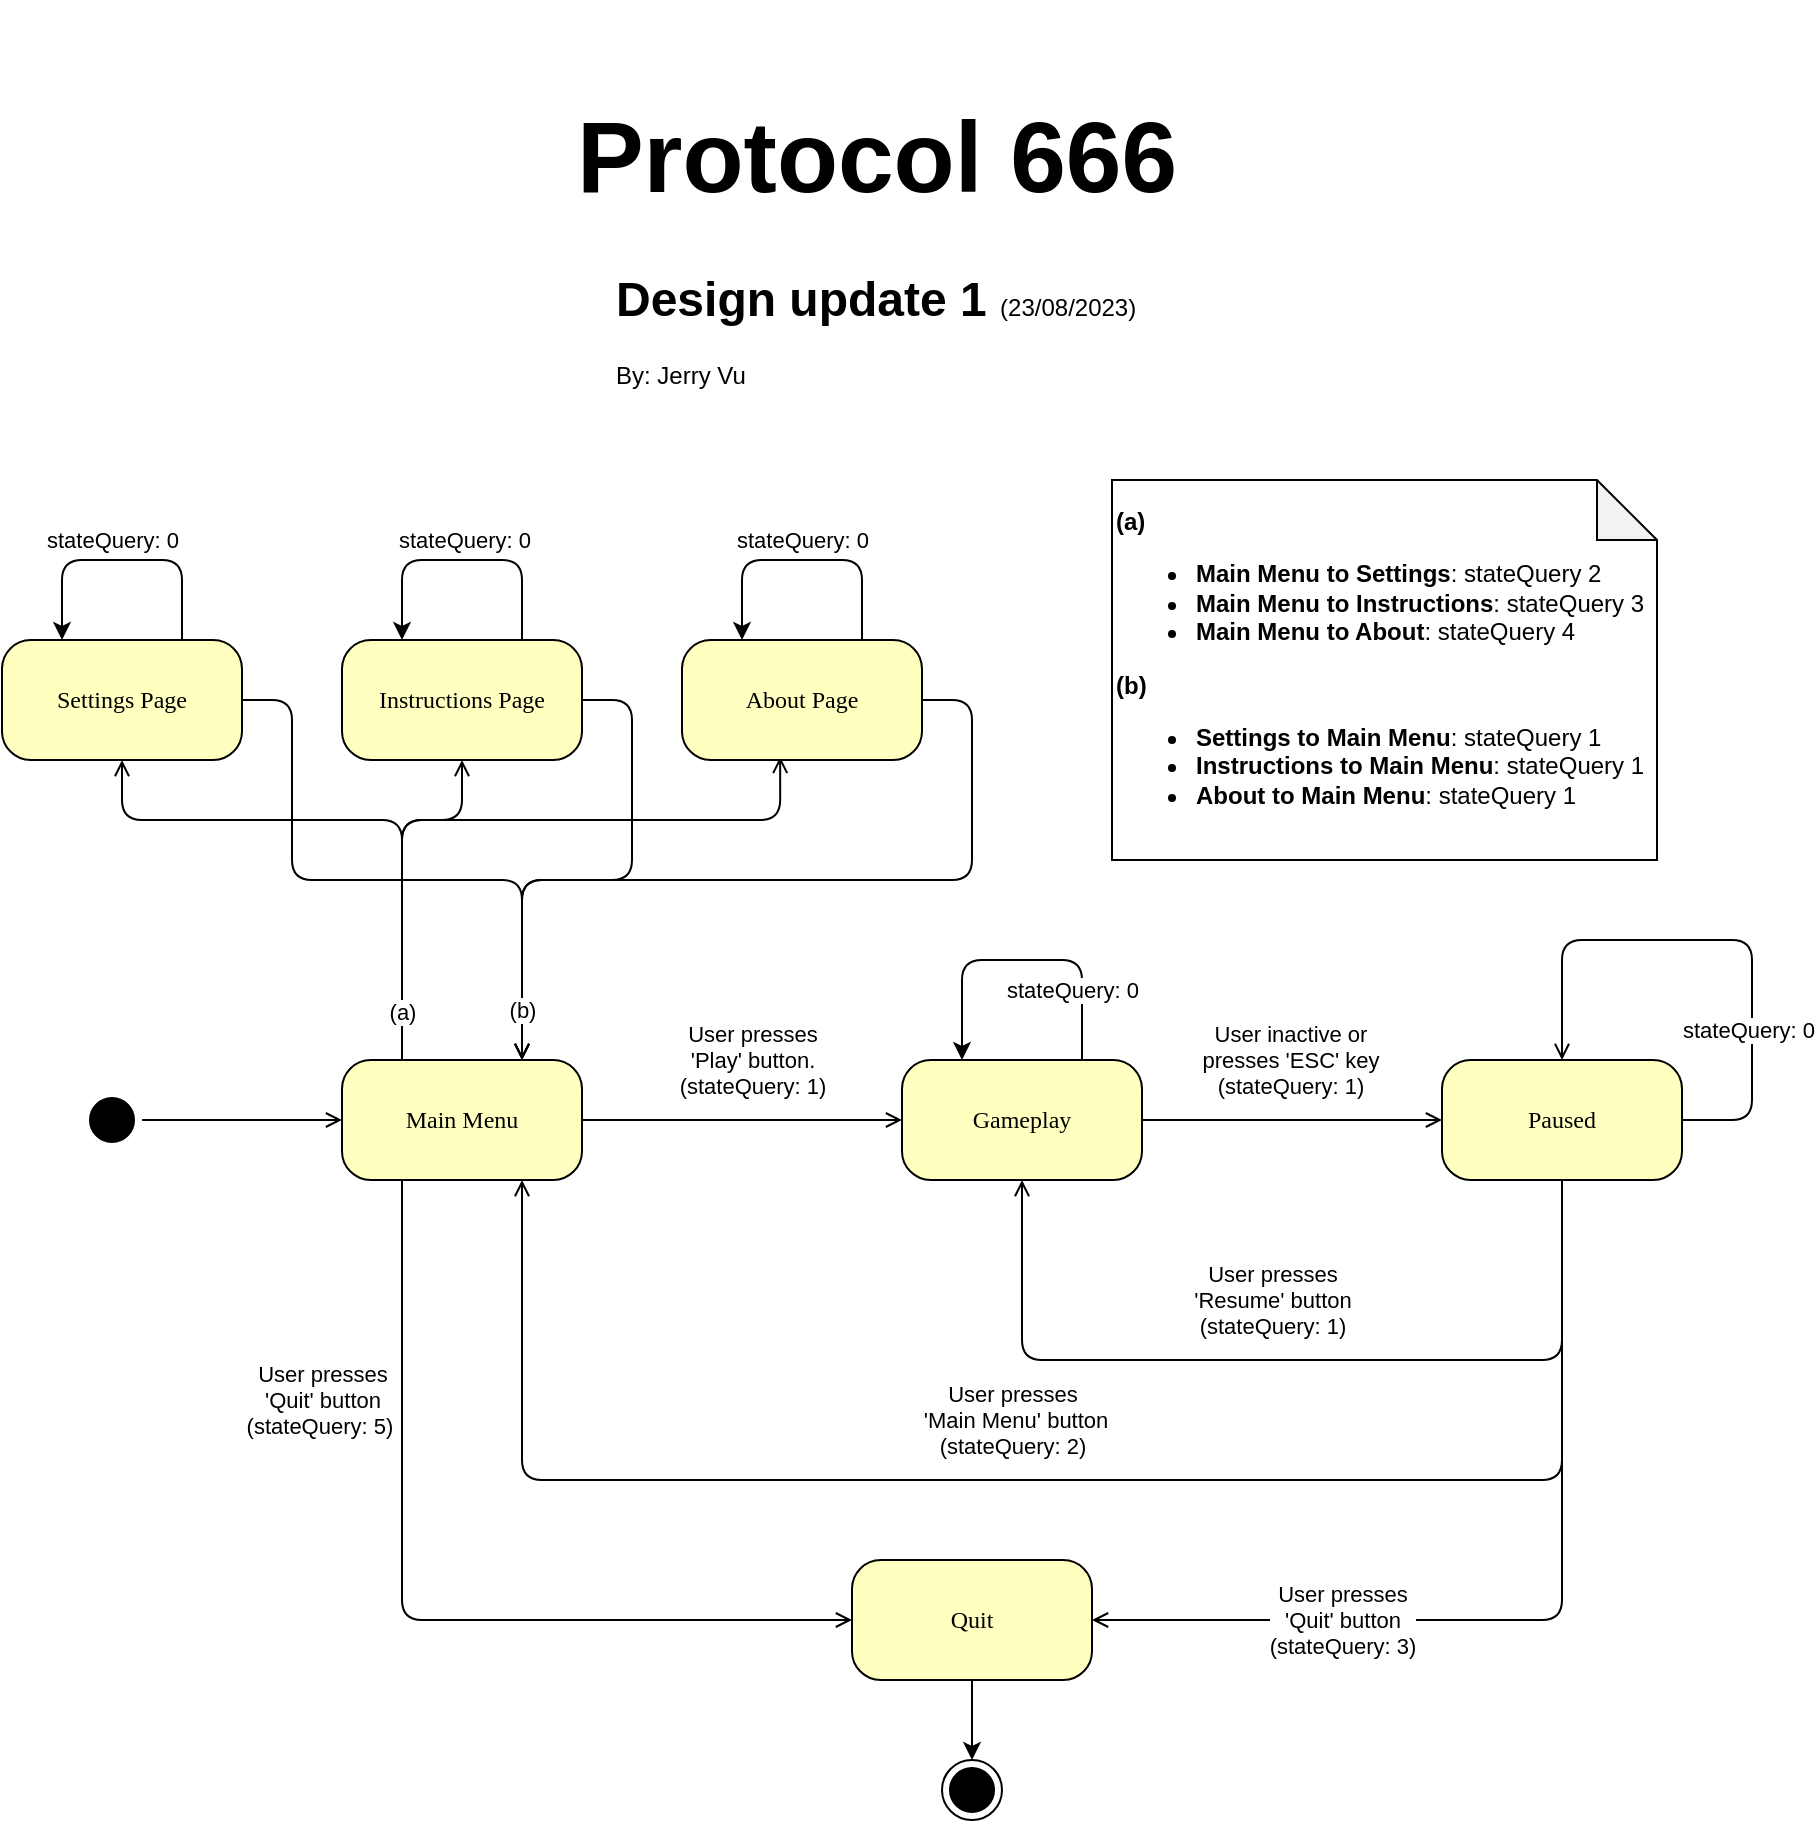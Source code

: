 <mxfile version="21.6.9" type="device">
  <diagram name="Page-1" id="58cdce13-f638-feb5-8d6f-7d28b1aa9fa0">
    <mxGraphModel dx="1588" dy="928" grid="1" gridSize="10" guides="1" tooltips="1" connect="1" arrows="1" fold="1" page="1" pageScale="1" pageWidth="1100" pageHeight="850" background="none" math="0" shadow="0">
      <root>
        <mxCell id="0" />
        <mxCell id="1" parent="0" />
        <mxCell id="382b91b5511bd0f7-1" value="" style="ellipse;html=1;shape=startState;fillColor=#000000;strokeColor=#000000;rounded=1;shadow=0;comic=0;labelBackgroundColor=none;fontFamily=Verdana;fontSize=12;fontColor=#000000;align=center;direction=south;" parent="1" vertex="1">
          <mxGeometry x="153" y="545" width="30" height="30" as="geometry" />
        </mxCell>
        <mxCell id="l2h8mPWrWp9yJ2BLoOWk-5" style="edgeStyle=orthogonalEdgeStyle;rounded=1;orthogonalLoop=1;jettySize=auto;html=1;entryX=0;entryY=0.5;entryDx=0;entryDy=0;endArrow=open;endFill=0;endSize=6;strokeColor=#000000;" edge="1" parent="1" source="382b91b5511bd0f7-6" target="l2h8mPWrWp9yJ2BLoOWk-4">
          <mxGeometry relative="1" as="geometry" />
        </mxCell>
        <mxCell id="l2h8mPWrWp9yJ2BLoOWk-6" value="User presses&lt;br&gt;&#39;Play&#39; button. &lt;br&gt;(stateQuery: 1)" style="edgeLabel;html=1;align=center;verticalAlign=middle;resizable=0;points=[];" vertex="1" connectable="0" parent="l2h8mPWrWp9yJ2BLoOWk-5">
          <mxGeometry x="0.021" relative="1" as="geometry">
            <mxPoint x="3" y="-30" as="offset" />
          </mxGeometry>
        </mxCell>
        <mxCell id="l2h8mPWrWp9yJ2BLoOWk-21" style="edgeStyle=orthogonalEdgeStyle;rounded=1;orthogonalLoop=1;jettySize=auto;html=1;exitX=0.25;exitY=0;exitDx=0;exitDy=0;entryX=0.5;entryY=1;entryDx=0;entryDy=0;endArrow=open;endFill=0;" edge="1" parent="1" source="382b91b5511bd0f7-6" target="l2h8mPWrWp9yJ2BLoOWk-15">
          <mxGeometry relative="1" as="geometry">
            <Array as="points">
              <mxPoint x="313" y="410" />
              <mxPoint x="173" y="410" />
            </Array>
          </mxGeometry>
        </mxCell>
        <mxCell id="l2h8mPWrWp9yJ2BLoOWk-22" style="edgeStyle=orthogonalEdgeStyle;rounded=1;orthogonalLoop=1;jettySize=auto;html=1;exitX=0.25;exitY=0;exitDx=0;exitDy=0;entryX=0.5;entryY=1;entryDx=0;entryDy=0;endArrow=open;endFill=0;" edge="1" parent="1" source="382b91b5511bd0f7-6" target="l2h8mPWrWp9yJ2BLoOWk-16">
          <mxGeometry relative="1" as="geometry">
            <Array as="points">
              <mxPoint x="313" y="410" />
              <mxPoint x="343" y="410" />
            </Array>
          </mxGeometry>
        </mxCell>
        <mxCell id="l2h8mPWrWp9yJ2BLoOWk-23" style="edgeStyle=orthogonalEdgeStyle;rounded=1;orthogonalLoop=1;jettySize=auto;html=1;exitX=0.25;exitY=0;exitDx=0;exitDy=0;entryX=0.409;entryY=0.974;entryDx=0;entryDy=0;entryPerimeter=0;endArrow=open;endFill=0;" edge="1" parent="1" source="382b91b5511bd0f7-6" target="l2h8mPWrWp9yJ2BLoOWk-17">
          <mxGeometry relative="1" as="geometry">
            <Array as="points">
              <mxPoint x="313" y="410" />
              <mxPoint x="502" y="410" />
            </Array>
          </mxGeometry>
        </mxCell>
        <mxCell id="l2h8mPWrWp9yJ2BLoOWk-29" value="(a)" style="edgeLabel;html=1;align=center;verticalAlign=middle;resizable=0;points=[];" vertex="1" connectable="0" parent="l2h8mPWrWp9yJ2BLoOWk-23">
          <mxGeometry x="-0.859" relative="1" as="geometry">
            <mxPoint as="offset" />
          </mxGeometry>
        </mxCell>
        <mxCell id="l2h8mPWrWp9yJ2BLoOWk-35" style="edgeStyle=orthogonalEdgeStyle;rounded=1;orthogonalLoop=1;jettySize=auto;html=1;exitX=0.25;exitY=1;exitDx=0;exitDy=0;endArrow=open;endFill=0;" edge="1" parent="1" source="382b91b5511bd0f7-6" target="l2h8mPWrWp9yJ2BLoOWk-34">
          <mxGeometry relative="1" as="geometry">
            <Array as="points">
              <mxPoint x="313" y="810" />
            </Array>
          </mxGeometry>
        </mxCell>
        <mxCell id="l2h8mPWrWp9yJ2BLoOWk-42" value="User presses&lt;br&gt;&#39;Quit&#39; button&lt;br&gt;(stateQuery: 5)&amp;nbsp;" style="edgeLabel;html=1;align=center;verticalAlign=middle;resizable=0;points=[];" vertex="1" connectable="0" parent="l2h8mPWrWp9yJ2BLoOWk-35">
          <mxGeometry x="-0.663" y="2" relative="1" as="geometry">
            <mxPoint x="-42" y="35" as="offset" />
          </mxGeometry>
        </mxCell>
        <mxCell id="382b91b5511bd0f7-6" value="Main Menu" style="rounded=1;whiteSpace=wrap;html=1;arcSize=24;fillColor=#ffffc0;strokeColor=#000000;shadow=0;comic=0;labelBackgroundColor=none;fontFamily=Verdana;fontSize=12;fontColor=#000000;align=center;" parent="1" vertex="1">
          <mxGeometry x="283" y="530" width="120" height="60" as="geometry" />
        </mxCell>
        <mxCell id="2a3bc250acf0617d-9" style="edgeStyle=orthogonalEdgeStyle;html=1;labelBackgroundColor=none;endArrow=open;endSize=6;strokeColor=#000000;fontFamily=Verdana;fontSize=12;align=left;" parent="1" source="382b91b5511bd0f7-1" target="382b91b5511bd0f7-6" edge="1">
          <mxGeometry relative="1" as="geometry" />
        </mxCell>
        <mxCell id="l2h8mPWrWp9yJ2BLoOWk-9" style="edgeStyle=orthogonalEdgeStyle;rounded=0;orthogonalLoop=1;jettySize=auto;html=1;exitX=1;exitY=0.5;exitDx=0;exitDy=0;entryX=0;entryY=0.5;entryDx=0;entryDy=0;endArrow=open;endFill=0;" edge="1" parent="1" source="l2h8mPWrWp9yJ2BLoOWk-4" target="l2h8mPWrWp9yJ2BLoOWk-8">
          <mxGeometry relative="1" as="geometry" />
        </mxCell>
        <mxCell id="l2h8mPWrWp9yJ2BLoOWk-10" value="User inactive or&lt;br&gt;presses &#39;ESC&#39; key &lt;br&gt;(stateQuery: 1)" style="edgeLabel;html=1;align=center;verticalAlign=middle;resizable=0;points=[];" vertex="1" connectable="0" parent="l2h8mPWrWp9yJ2BLoOWk-9">
          <mxGeometry x="-0.018" y="4" relative="1" as="geometry">
            <mxPoint y="-26" as="offset" />
          </mxGeometry>
        </mxCell>
        <mxCell id="l2h8mPWrWp9yJ2BLoOWk-4" value="Gameplay" style="rounded=1;whiteSpace=wrap;html=1;arcSize=24;fillColor=#ffffc0;strokeColor=#000000;shadow=0;comic=0;labelBackgroundColor=none;fontFamily=Verdana;fontSize=12;fontColor=#000000;align=center;" vertex="1" parent="1">
          <mxGeometry x="563" y="530" width="120" height="60" as="geometry" />
        </mxCell>
        <mxCell id="l2h8mPWrWp9yJ2BLoOWk-7" value="&lt;b style=&quot;&quot;&gt;&lt;font style=&quot;&quot;&gt;&lt;font style=&quot;font-size: 50px;&quot;&gt;Protocol 666&lt;/font&gt;&lt;br&gt;&lt;/font&gt;&lt;/b&gt;" style="text;html=1;strokeColor=none;fillColor=none;align=center;verticalAlign=middle;whiteSpace=wrap;rounded=0;fontSize=100;" vertex="1" parent="1">
          <mxGeometry x="388" y="20" width="325" height="80" as="geometry" />
        </mxCell>
        <mxCell id="l2h8mPWrWp9yJ2BLoOWk-11" style="edgeStyle=orthogonalEdgeStyle;rounded=1;orthogonalLoop=1;jettySize=auto;html=1;entryX=0.75;entryY=1;entryDx=0;entryDy=0;endArrow=open;endFill=0;" edge="1" parent="1" source="l2h8mPWrWp9yJ2BLoOWk-8" target="382b91b5511bd0f7-6">
          <mxGeometry relative="1" as="geometry">
            <Array as="points">
              <mxPoint x="893" y="740" />
              <mxPoint x="373" y="740" />
            </Array>
          </mxGeometry>
        </mxCell>
        <mxCell id="l2h8mPWrWp9yJ2BLoOWk-12" value="User presses&lt;br&gt;&amp;nbsp;&#39;Main Menu&#39; button&lt;br&gt;(stateQuery: 2)" style="edgeLabel;html=1;align=center;verticalAlign=middle;resizable=0;points=[];" vertex="1" connectable="0" parent="l2h8mPWrWp9yJ2BLoOWk-11">
          <mxGeometry x="-0.05" relative="1" as="geometry">
            <mxPoint x="-36" y="-30" as="offset" />
          </mxGeometry>
        </mxCell>
        <mxCell id="l2h8mPWrWp9yJ2BLoOWk-13" style="edgeStyle=orthogonalEdgeStyle;rounded=1;orthogonalLoop=1;jettySize=auto;html=1;entryX=0.5;entryY=1;entryDx=0;entryDy=0;endArrow=open;endFill=0;" edge="1" parent="1" source="l2h8mPWrWp9yJ2BLoOWk-8" target="l2h8mPWrWp9yJ2BLoOWk-4">
          <mxGeometry relative="1" as="geometry">
            <Array as="points">
              <mxPoint x="893" y="680" />
              <mxPoint x="623" y="680" />
            </Array>
          </mxGeometry>
        </mxCell>
        <mxCell id="l2h8mPWrWp9yJ2BLoOWk-14" value="User presses &lt;br&gt;&#39;Resume&#39; button &lt;br&gt;(stateQuery: 1)" style="edgeLabel;html=1;align=center;verticalAlign=middle;resizable=0;points=[];" vertex="1" connectable="0" parent="l2h8mPWrWp9yJ2BLoOWk-13">
          <mxGeometry x="-0.089" y="6" relative="1" as="geometry">
            <mxPoint x="-30" y="-36" as="offset" />
          </mxGeometry>
        </mxCell>
        <mxCell id="l2h8mPWrWp9yJ2BLoOWk-58" style="edgeStyle=orthogonalEdgeStyle;rounded=1;orthogonalLoop=1;jettySize=auto;html=1;entryX=1;entryY=0.5;entryDx=0;entryDy=0;endArrow=open;endFill=0;" edge="1" parent="1" source="l2h8mPWrWp9yJ2BLoOWk-8" target="l2h8mPWrWp9yJ2BLoOWk-34">
          <mxGeometry relative="1" as="geometry">
            <Array as="points">
              <mxPoint x="893" y="810" />
            </Array>
          </mxGeometry>
        </mxCell>
        <mxCell id="l2h8mPWrWp9yJ2BLoOWk-60" value="User presses&lt;br&gt;&#39;Quit&#39; button&lt;br&gt;(stateQuery: 3)" style="edgeLabel;html=1;align=center;verticalAlign=middle;resizable=0;points=[];" vertex="1" connectable="0" parent="l2h8mPWrWp9yJ2BLoOWk-58">
          <mxGeometry x="0.447" relative="1" as="geometry">
            <mxPoint x="-1" as="offset" />
          </mxGeometry>
        </mxCell>
        <mxCell id="l2h8mPWrWp9yJ2BLoOWk-8" value="Paused" style="rounded=1;whiteSpace=wrap;html=1;arcSize=24;fillColor=#ffffc0;strokeColor=#000000;shadow=0;comic=0;labelBackgroundColor=none;fontFamily=Verdana;fontSize=12;fontColor=#000000;align=center;" vertex="1" parent="1">
          <mxGeometry x="833" y="530" width="120" height="60" as="geometry" />
        </mxCell>
        <mxCell id="l2h8mPWrWp9yJ2BLoOWk-24" style="edgeStyle=orthogonalEdgeStyle;rounded=1;orthogonalLoop=1;jettySize=auto;html=1;entryX=0.75;entryY=0;entryDx=0;entryDy=0;endArrow=open;endFill=0;" edge="1" parent="1" source="l2h8mPWrWp9yJ2BLoOWk-15" target="382b91b5511bd0f7-6">
          <mxGeometry relative="1" as="geometry">
            <Array as="points">
              <mxPoint x="258" y="350" />
              <mxPoint x="258" y="440" />
              <mxPoint x="373" y="440" />
            </Array>
          </mxGeometry>
        </mxCell>
        <mxCell id="l2h8mPWrWp9yJ2BLoOWk-15" value="Settings Page" style="rounded=1;whiteSpace=wrap;html=1;arcSize=24;fillColor=#ffffc0;strokeColor=#000000;shadow=0;comic=0;labelBackgroundColor=none;fontFamily=Verdana;fontSize=12;fontColor=#000000;align=center;" vertex="1" parent="1">
          <mxGeometry x="113" y="320" width="120" height="60" as="geometry" />
        </mxCell>
        <mxCell id="l2h8mPWrWp9yJ2BLoOWk-27" style="edgeStyle=orthogonalEdgeStyle;rounded=1;orthogonalLoop=1;jettySize=auto;html=1;entryX=0.75;entryY=0;entryDx=0;entryDy=0;endArrow=open;endFill=0;" edge="1" parent="1" source="l2h8mPWrWp9yJ2BLoOWk-16" target="382b91b5511bd0f7-6">
          <mxGeometry relative="1" as="geometry">
            <Array as="points">
              <mxPoint x="428" y="350" />
              <mxPoint x="428" y="440" />
              <mxPoint x="373" y="440" />
            </Array>
          </mxGeometry>
        </mxCell>
        <mxCell id="l2h8mPWrWp9yJ2BLoOWk-16" value="Instructions Page" style="rounded=1;whiteSpace=wrap;html=1;arcSize=24;fillColor=#ffffc0;strokeColor=#000000;shadow=0;comic=0;labelBackgroundColor=none;fontFamily=Verdana;fontSize=12;fontColor=#000000;align=center;" vertex="1" parent="1">
          <mxGeometry x="283" y="320" width="120" height="60" as="geometry" />
        </mxCell>
        <mxCell id="l2h8mPWrWp9yJ2BLoOWk-28" style="edgeStyle=orthogonalEdgeStyle;rounded=1;orthogonalLoop=1;jettySize=auto;html=1;entryX=0.75;entryY=0;entryDx=0;entryDy=0;endArrow=open;endFill=0;" edge="1" parent="1" source="l2h8mPWrWp9yJ2BLoOWk-17" target="382b91b5511bd0f7-6">
          <mxGeometry relative="1" as="geometry">
            <Array as="points">
              <mxPoint x="598" y="350" />
              <mxPoint x="598" y="440" />
              <mxPoint x="373" y="440" />
            </Array>
          </mxGeometry>
        </mxCell>
        <mxCell id="l2h8mPWrWp9yJ2BLoOWk-30" value="(b)" style="edgeLabel;html=1;align=center;verticalAlign=middle;resizable=0;points=[];" vertex="1" connectable="0" parent="l2h8mPWrWp9yJ2BLoOWk-28">
          <mxGeometry x="0.87" relative="1" as="geometry">
            <mxPoint y="3" as="offset" />
          </mxGeometry>
        </mxCell>
        <mxCell id="l2h8mPWrWp9yJ2BLoOWk-17" value="About Page" style="rounded=1;whiteSpace=wrap;html=1;arcSize=24;fillColor=#ffffc0;strokeColor=#000000;shadow=0;comic=0;labelBackgroundColor=none;fontFamily=Verdana;fontSize=12;fontColor=#000000;align=center;" vertex="1" parent="1">
          <mxGeometry x="453" y="320" width="120" height="60" as="geometry" />
        </mxCell>
        <mxCell id="l2h8mPWrWp9yJ2BLoOWk-32" value="" style="ellipse;html=1;shape=endState;fillColor=#000000;strokeColor=#000000;" vertex="1" parent="1">
          <mxGeometry x="583" y="880" width="30" height="30" as="geometry" />
        </mxCell>
        <mxCell id="l2h8mPWrWp9yJ2BLoOWk-59" style="edgeStyle=orthogonalEdgeStyle;rounded=0;orthogonalLoop=1;jettySize=auto;html=1;exitX=0.5;exitY=1;exitDx=0;exitDy=0;entryX=0.5;entryY=0;entryDx=0;entryDy=0;" edge="1" parent="1" source="l2h8mPWrWp9yJ2BLoOWk-34" target="l2h8mPWrWp9yJ2BLoOWk-32">
          <mxGeometry relative="1" as="geometry" />
        </mxCell>
        <mxCell id="l2h8mPWrWp9yJ2BLoOWk-34" value="Quit" style="rounded=1;whiteSpace=wrap;html=1;arcSize=24;fillColor=#ffffc0;strokeColor=#000000;shadow=0;comic=0;labelBackgroundColor=none;fontFamily=Verdana;fontSize=12;fontColor=#000000;align=center;" vertex="1" parent="1">
          <mxGeometry x="538" y="780" width="120" height="60" as="geometry" />
        </mxCell>
        <mxCell id="l2h8mPWrWp9yJ2BLoOWk-36" style="edgeStyle=orthogonalEdgeStyle;rounded=1;orthogonalLoop=1;jettySize=auto;html=1;exitX=1;exitY=0.5;exitDx=0;exitDy=0;entryX=0.5;entryY=0;entryDx=0;entryDy=0;endArrow=open;endFill=0;" edge="1" parent="1" source="l2h8mPWrWp9yJ2BLoOWk-8" target="l2h8mPWrWp9yJ2BLoOWk-8">
          <mxGeometry relative="1" as="geometry">
            <Array as="points">
              <mxPoint x="988" y="560" />
              <mxPoint x="988" y="470" />
              <mxPoint x="893" y="470" />
            </Array>
          </mxGeometry>
        </mxCell>
        <mxCell id="l2h8mPWrWp9yJ2BLoOWk-38" value="stateQuery: 0" style="edgeLabel;html=1;align=center;verticalAlign=middle;resizable=0;points=[];" vertex="1" connectable="0" parent="l2h8mPWrWp9yJ2BLoOWk-36">
          <mxGeometry x="-0.43" y="2" relative="1" as="geometry">
            <mxPoint as="offset" />
          </mxGeometry>
        </mxCell>
        <mxCell id="l2h8mPWrWp9yJ2BLoOWk-39" style="edgeStyle=orthogonalEdgeStyle;rounded=1;orthogonalLoop=1;jettySize=auto;html=1;exitX=0.75;exitY=0;exitDx=0;exitDy=0;entryX=0.25;entryY=0;entryDx=0;entryDy=0;" edge="1" parent="1" source="l2h8mPWrWp9yJ2BLoOWk-4" target="l2h8mPWrWp9yJ2BLoOWk-4">
          <mxGeometry relative="1" as="geometry">
            <Array as="points">
              <mxPoint x="653" y="480" />
              <mxPoint x="593" y="480" />
            </Array>
          </mxGeometry>
        </mxCell>
        <mxCell id="l2h8mPWrWp9yJ2BLoOWk-40" value="stateQuery: 0" style="edgeLabel;html=1;align=center;verticalAlign=middle;resizable=0;points=[];" vertex="1" connectable="0" parent="l2h8mPWrWp9yJ2BLoOWk-39">
          <mxGeometry x="0.05" y="-2" relative="1" as="geometry">
            <mxPoint x="29" y="17" as="offset" />
          </mxGeometry>
        </mxCell>
        <mxCell id="l2h8mPWrWp9yJ2BLoOWk-44" value="&lt;div style=&quot;&quot;&gt;&lt;b style=&quot;background-color: initial;&quot;&gt;(a)&lt;/b&gt;&lt;span style=&quot;background-color: initial;&quot;&gt;&amp;nbsp;&lt;/span&gt;&lt;/div&gt;&lt;div style=&quot;&quot;&gt;&lt;ul&gt;&lt;li&gt;&lt;b style=&quot;background-color: initial;&quot;&gt;Main Menu to Settings&lt;/b&gt;&lt;span style=&quot;background-color: initial;&quot;&gt;: stateQuery 2&lt;/span&gt;&lt;/li&gt;&lt;li&gt;&lt;b style=&quot;background-color: initial;&quot;&gt;Main Menu to Instructions&lt;/b&gt;&lt;span style=&quot;background-color: initial;&quot;&gt;: stateQuery 3&lt;/span&gt;&lt;/li&gt;&lt;li&gt;&lt;b style=&quot;background-color: initial;&quot;&gt;Main Menu to About&lt;/b&gt;&lt;span style=&quot;background-color: initial;&quot;&gt;: stateQuery 4&lt;/span&gt;&lt;/li&gt;&lt;/ul&gt;&lt;b style=&quot;background-color: initial;&quot;&gt;(b)&lt;/b&gt;&lt;/div&gt;&lt;div style=&quot;&quot;&gt;&lt;ul&gt;&lt;li&gt;&lt;b style=&quot;background-color: initial;&quot;&gt;Settings to Main Menu&lt;/b&gt;&lt;span style=&quot;background-color: initial;&quot;&gt;: stateQuery 1&lt;/span&gt;&lt;/li&gt;&lt;li&gt;&lt;b&gt;Instructions to Main Menu&lt;/b&gt;: stateQuery 1&lt;/li&gt;&lt;li&gt;&lt;b&gt;About to Main Menu&lt;/b&gt;: stateQuery 1&lt;/li&gt;&lt;/ul&gt;&lt;/div&gt;" style="shape=note;whiteSpace=wrap;html=1;backgroundOutline=1;darkOpacity=0.05;align=left;" vertex="1" parent="1">
          <mxGeometry x="668" y="240" width="272.5" height="190" as="geometry" />
        </mxCell>
        <mxCell id="l2h8mPWrWp9yJ2BLoOWk-45" style="edgeStyle=orthogonalEdgeStyle;rounded=1;orthogonalLoop=1;jettySize=auto;html=1;exitX=0.75;exitY=0;exitDx=0;exitDy=0;entryX=0.25;entryY=0;entryDx=0;entryDy=0;" edge="1" parent="1" source="l2h8mPWrWp9yJ2BLoOWk-15" target="l2h8mPWrWp9yJ2BLoOWk-15">
          <mxGeometry relative="1" as="geometry">
            <Array as="points">
              <mxPoint x="203" y="280" />
              <mxPoint x="143" y="280" />
            </Array>
          </mxGeometry>
        </mxCell>
        <mxCell id="l2h8mPWrWp9yJ2BLoOWk-48" value="stateQuery: 0" style="edgeLabel;html=1;align=center;verticalAlign=middle;resizable=0;points=[];" vertex="1" connectable="0" parent="l2h8mPWrWp9yJ2BLoOWk-45">
          <mxGeometry x="-0.1" y="-5" relative="1" as="geometry">
            <mxPoint x="-12" y="-5" as="offset" />
          </mxGeometry>
        </mxCell>
        <mxCell id="l2h8mPWrWp9yJ2BLoOWk-46" style="edgeStyle=orthogonalEdgeStyle;rounded=1;orthogonalLoop=1;jettySize=auto;html=1;exitX=0.75;exitY=0;exitDx=0;exitDy=0;entryX=0.25;entryY=0;entryDx=0;entryDy=0;" edge="1" parent="1" source="l2h8mPWrWp9yJ2BLoOWk-16" target="l2h8mPWrWp9yJ2BLoOWk-16">
          <mxGeometry relative="1" as="geometry">
            <Array as="points">
              <mxPoint x="373" y="280" />
              <mxPoint x="313" y="280" />
            </Array>
          </mxGeometry>
        </mxCell>
        <mxCell id="l2h8mPWrWp9yJ2BLoOWk-49" value="stateQuery: 0" style="edgeLabel;html=1;align=center;verticalAlign=middle;resizable=0;points=[];" vertex="1" connectable="0" parent="l2h8mPWrWp9yJ2BLoOWk-46">
          <mxGeometry x="-0.076" y="-1" relative="1" as="geometry">
            <mxPoint x="-5" y="-9" as="offset" />
          </mxGeometry>
        </mxCell>
        <mxCell id="l2h8mPWrWp9yJ2BLoOWk-47" style="edgeStyle=orthogonalEdgeStyle;rounded=1;orthogonalLoop=1;jettySize=auto;html=1;exitX=0.75;exitY=0;exitDx=0;exitDy=0;entryX=0.25;entryY=0;entryDx=0;entryDy=0;" edge="1" parent="1" source="l2h8mPWrWp9yJ2BLoOWk-17" target="l2h8mPWrWp9yJ2BLoOWk-17">
          <mxGeometry relative="1" as="geometry">
            <Array as="points">
              <mxPoint x="543" y="280" />
              <mxPoint x="483" y="280" />
            </Array>
          </mxGeometry>
        </mxCell>
        <mxCell id="l2h8mPWrWp9yJ2BLoOWk-50" value="stateQuery: 0" style="edgeLabel;html=1;align=center;verticalAlign=middle;resizable=0;points=[];" vertex="1" connectable="0" parent="l2h8mPWrWp9yJ2BLoOWk-47">
          <mxGeometry x="-0.029" y="-3" relative="1" as="geometry">
            <mxPoint x="-2" y="-7" as="offset" />
          </mxGeometry>
        </mxCell>
        <mxCell id="l2h8mPWrWp9yJ2BLoOWk-61" value="&lt;h1&gt;Design update 1&amp;nbsp;&lt;span style=&quot;font-weight: normal;&quot;&gt;&lt;font style=&quot;font-size: 12px;&quot;&gt;(23/08/2023)&lt;/font&gt;&lt;/span&gt;&lt;/h1&gt;&lt;div&gt;&lt;span style=&quot;font-weight: normal;&quot;&gt;&lt;font style=&quot;font-size: 12px;&quot;&gt;By: Jerry Vu&lt;/font&gt;&lt;/span&gt;&lt;/div&gt;&lt;div&gt;&lt;br&gt;&lt;/div&gt;&lt;div&gt;&lt;b&gt;&lt;/b&gt;&lt;/div&gt;" style="text;html=1;strokeColor=none;fillColor=none;spacing=5;spacingTop=-20;whiteSpace=wrap;overflow=hidden;rounded=0;" vertex="1" parent="1">
          <mxGeometry x="415" y="130" width="270" height="75" as="geometry" />
        </mxCell>
      </root>
    </mxGraphModel>
  </diagram>
</mxfile>
